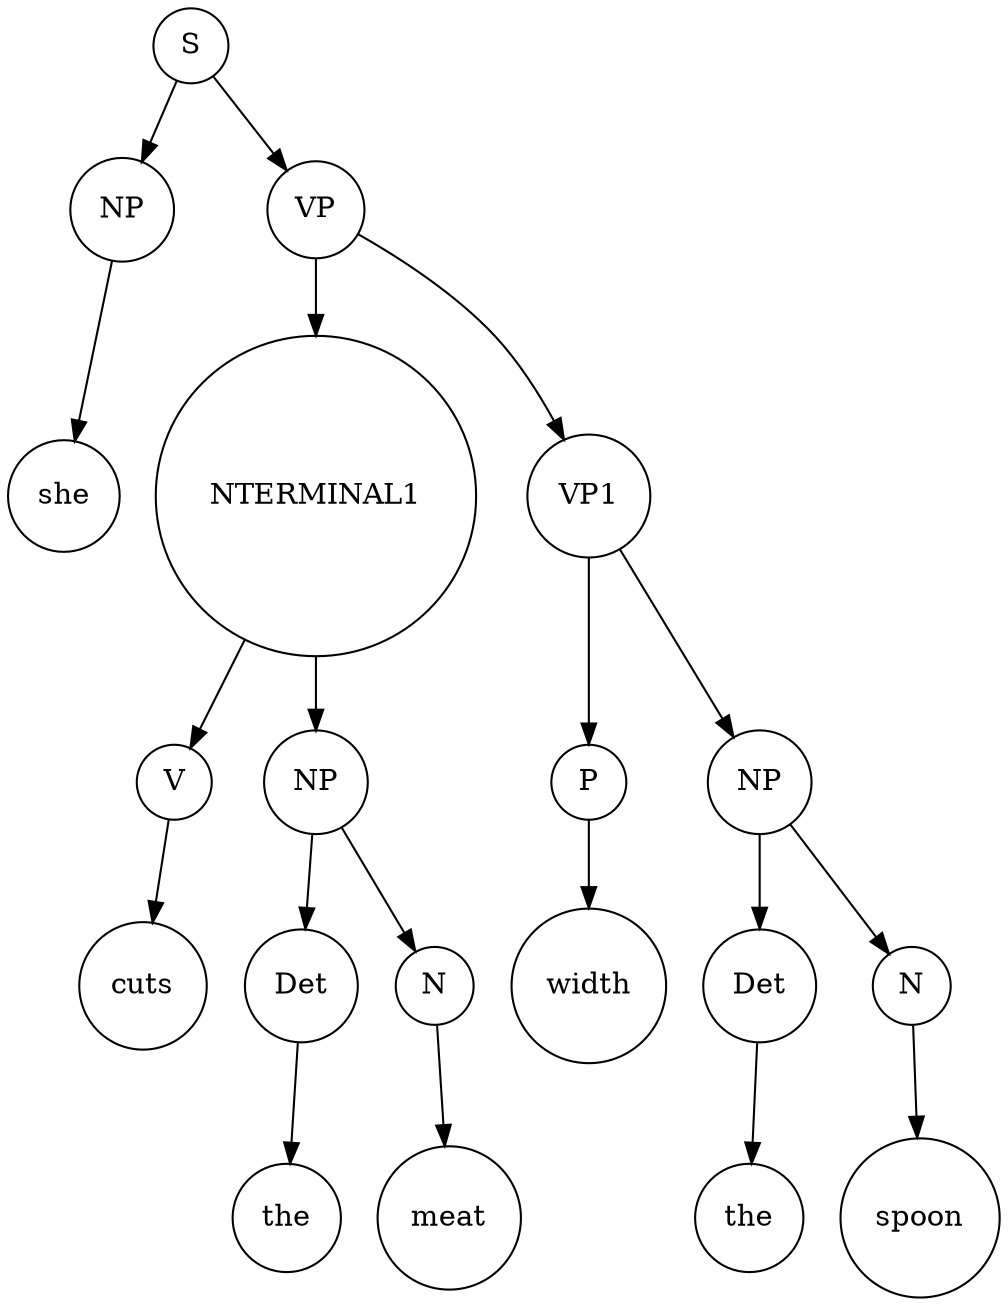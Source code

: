 digraph AFD{
node [shape=circle];
rankdir=UD;
S [shape=circle] [label="S"];
NP [shape=circle] [label="NP"];
she [shape=circle] [label="she"];
VP [shape=circle] [label="VP"];
NTERMINAL1 [shape=circle] [label="NTERMINAL1"];
V [shape=circle] [label="V"];
cuts [shape=circle] [label="cuts"];
NP_2 [shape=circle] [label="NP"];
Det [shape=circle] [label="Det"];
the [shape=circle] [label="the"];
N [shape=circle] [label="N"];
meat [shape=circle] [label="meat"];
VP1 [shape=circle] [label="VP1"];
P [shape=circle] [label="P"];
width [shape=circle] [label="width"];
NP_3 [shape=circle] [label="NP"];
Det_2 [shape=circle] [label="Det"];
the_2 [shape=circle] [label="the"];
N_2 [shape=circle] [label="N"];
spoon [shape=circle] [label="spoon"];
S->NP;
NP->she;
S->VP;
VP->NTERMINAL1;
NTERMINAL1->V;
V->cuts;
NTERMINAL1->NP_2;
NP_2->Det;
Det->the;
NP_2->N;
N->meat;
VP->VP1;
VP1->P;
P->width;
VP1->NP_3;
NP_3->Det_2;
Det_2->the_2;
NP_3->N_2;
N_2->spoon;
}
